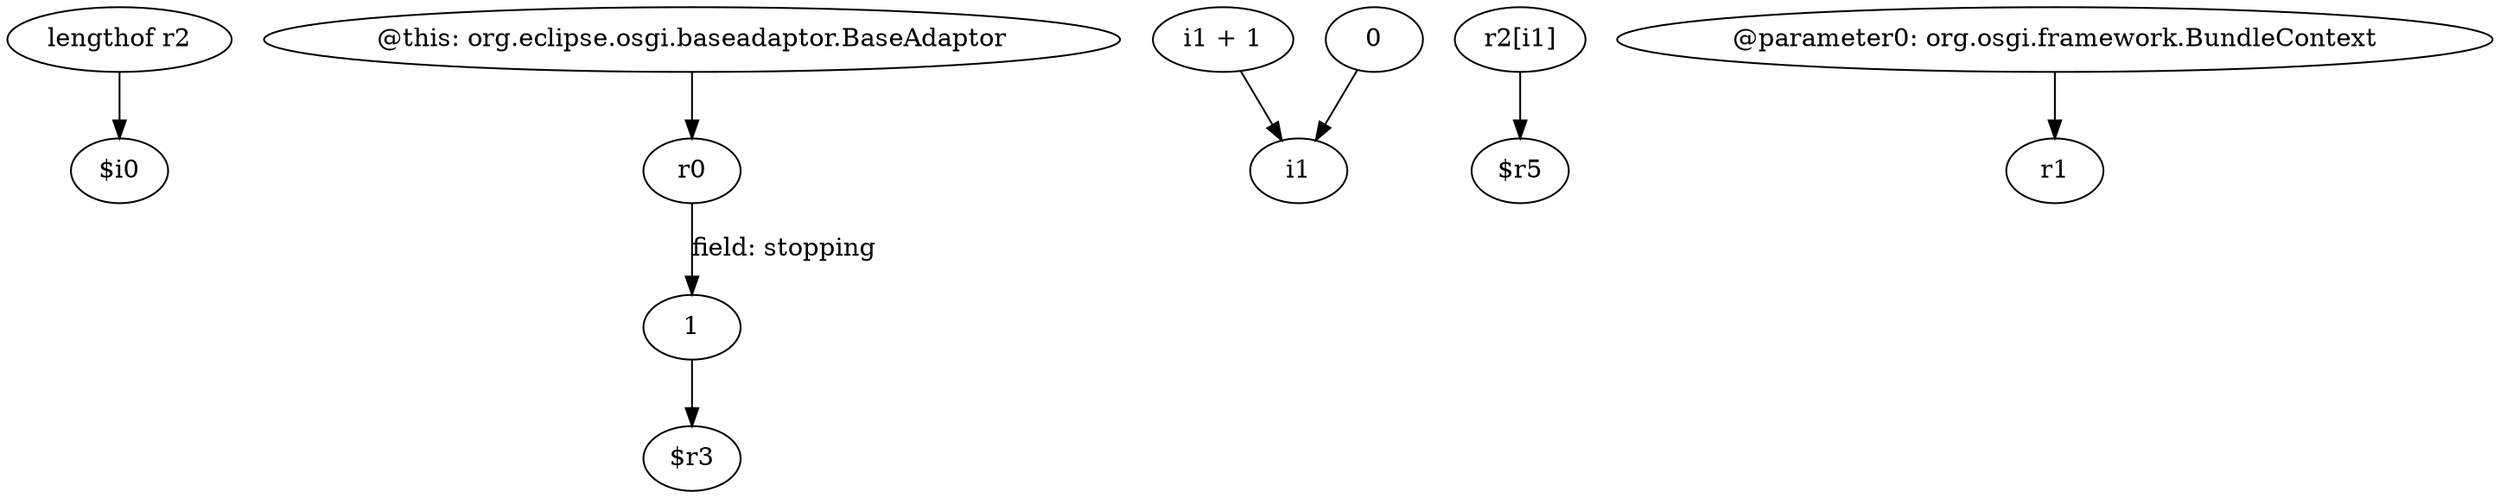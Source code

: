 digraph g {
0[label="lengthof r2"]
1[label="$i0"]
0->1[label=""]
2[label="r0"]
3[label="1"]
2->3[label="field: stopping"]
4[label="i1 + 1"]
5[label="i1"]
4->5[label=""]
6[label="r2[i1]"]
7[label="$r5"]
6->7[label=""]
8[label="@parameter0: org.osgi.framework.BundleContext"]
9[label="r1"]
8->9[label=""]
10[label="@this: org.eclipse.osgi.baseadaptor.BaseAdaptor"]
10->2[label=""]
11[label="$r3"]
3->11[label=""]
12[label="0"]
12->5[label=""]
}